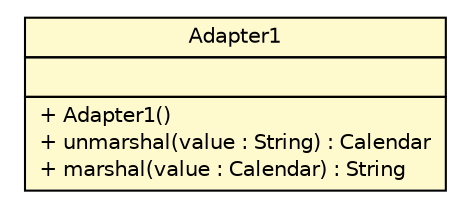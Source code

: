 #!/usr/local/bin/dot
#
# Class diagram 
# Generated by UMLGraph version R5_6-24-gf6e263 (http://www.umlgraph.org/)
#

digraph G {
	edge [fontname="Helvetica",fontsize=10,labelfontname="Helvetica",labelfontsize=10];
	node [fontname="Helvetica",fontsize=10,shape=plaintext];
	nodesep=0.25;
	ranksep=0.5;
	// nl.b3p.topnl.top250nl.Adapter1
	c5629 [label=<<table title="nl.b3p.topnl.top250nl.Adapter1" border="0" cellborder="1" cellspacing="0" cellpadding="2" port="p" bgcolor="lemonChiffon" href="./Adapter1.html">
		<tr><td><table border="0" cellspacing="0" cellpadding="1">
<tr><td align="center" balign="center"> Adapter1 </td></tr>
		</table></td></tr>
		<tr><td><table border="0" cellspacing="0" cellpadding="1">
<tr><td align="left" balign="left">  </td></tr>
		</table></td></tr>
		<tr><td><table border="0" cellspacing="0" cellpadding="1">
<tr><td align="left" balign="left"> + Adapter1() </td></tr>
<tr><td align="left" balign="left"> + unmarshal(value : String) : Calendar </td></tr>
<tr><td align="left" balign="left"> + marshal(value : Calendar) : String </td></tr>
		</table></td></tr>
		</table>>, URL="./Adapter1.html", fontname="Helvetica", fontcolor="black", fontsize=10.0];
}

